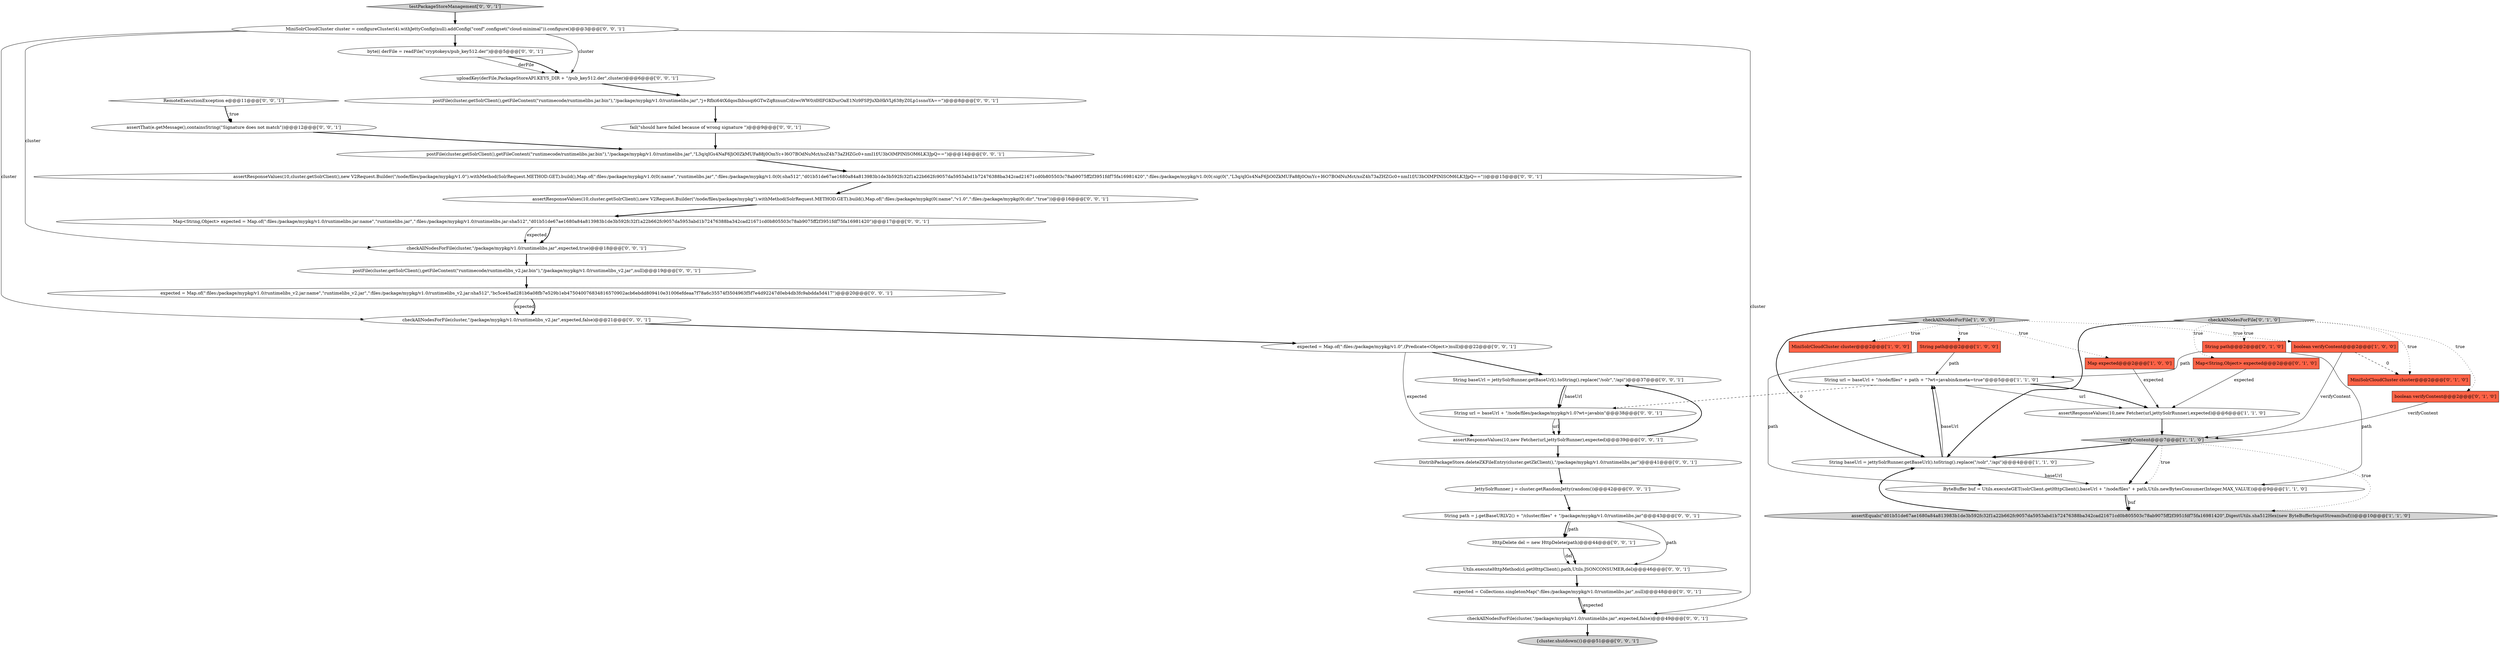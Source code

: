 digraph {
16 [style = filled, label = "JettySolrRunner j = cluster.getRandomJetty(random())@@@42@@@['0', '0', '1']", fillcolor = white, shape = ellipse image = "AAA0AAABBB3BBB"];
29 [style = filled, label = "postFile(cluster.getSolrClient(),getFileContent(\"runtimecode/runtimelibs.jar.bin\"),\"/package/mypkg/v1.0/runtimelibs.jar\",\"L3q/qIGs4NaF6JiO0ZkMUFa88j0OmYc+I6O7BOdNuMct/xoZ4h73aZHZGc0+nmI1f/U3bOlMPINlSOM6LK3JpQ==\")@@@14@@@['0', '0', '1']", fillcolor = white, shape = ellipse image = "AAA0AAABBB3BBB"];
38 [style = filled, label = "{cluster.shutdown()}@@@51@@@['0', '0', '1']", fillcolor = lightgray, shape = ellipse image = "AAA0AAABBB3BBB"];
15 [style = filled, label = "MiniSolrCloudCluster cluster@@@2@@@['0', '1', '0']", fillcolor = tomato, shape = box image = "AAA1AAABBB2BBB"];
27 [style = filled, label = "checkAllNodesForFile(cluster,\"/package/mypkg/v1.0/runtimelibs_v2.jar\",expected,false)@@@21@@@['0', '0', '1']", fillcolor = white, shape = ellipse image = "AAA0AAABBB3BBB"];
10 [style = filled, label = "String baseUrl = jettySolrRunner.getBaseUrl().toString().replace(\"/solr\",\"/api\")@@@4@@@['1', '1', '0']", fillcolor = white, shape = ellipse image = "AAA0AAABBB1BBB"];
11 [style = filled, label = "checkAllNodesForFile['0', '1', '0']", fillcolor = lightgray, shape = diamond image = "AAA0AAABBB2BBB"];
14 [style = filled, label = "String path@@@2@@@['0', '1', '0']", fillcolor = tomato, shape = box image = "AAA0AAABBB2BBB"];
12 [style = filled, label = "Map<String,Object> expected@@@2@@@['0', '1', '0']", fillcolor = tomato, shape = box image = "AAA0AAABBB2BBB"];
13 [style = filled, label = "boolean verifyContent@@@2@@@['0', '1', '0']", fillcolor = tomato, shape = box image = "AAA0AAABBB2BBB"];
9 [style = filled, label = "checkAllNodesForFile['1', '0', '0']", fillcolor = lightgray, shape = diamond image = "AAA0AAABBB1BBB"];
0 [style = filled, label = "String url = baseUrl + \"/node/files\" + path + \"?wt=javabin&meta=true\"@@@5@@@['1', '1', '0']", fillcolor = white, shape = ellipse image = "AAA0AAABBB1BBB"];
20 [style = filled, label = "postFile(cluster.getSolrClient(),getFileContent(\"runtimecode/runtimelibs_v2.jar.bin\"),\"/package/mypkg/v1.0/runtimelibs_v2.jar\",null)@@@19@@@['0', '0', '1']", fillcolor = white, shape = ellipse image = "AAA0AAABBB3BBB"];
24 [style = filled, label = "expected = Collections.singletonMap(\":files:/package/mypkg/v1.0/runtimelibs.jar\",null)@@@48@@@['0', '0', '1']", fillcolor = white, shape = ellipse image = "AAA0AAABBB3BBB"];
40 [style = filled, label = "assertResponseValues(10,cluster.getSolrClient(),new V2Request.Builder(\"/node/files/package/mypkg\").withMethod(SolrRequest.METHOD.GET).build(),Map.of(\":files:/package/mypkg(0(:name\",\"v1.0\",\":files:/package/mypkg(0(:dir\",\"true\"))@@@16@@@['0', '0', '1']", fillcolor = white, shape = ellipse image = "AAA0AAABBB3BBB"];
3 [style = filled, label = "assertEquals(\"d01b51de67ae1680a84a813983b1de3b592fc32f1a22b662fc9057da5953abd1b72476388ba342cad21671cd0b805503c78ab9075ff2f3951fdf75fa16981420\",DigestUtils.sha512Hex(new ByteBufferInputStream(buf)))@@@10@@@['1', '1', '0']", fillcolor = lightgray, shape = ellipse image = "AAA0AAABBB1BBB"];
7 [style = filled, label = "boolean verifyContent@@@2@@@['1', '0', '0']", fillcolor = tomato, shape = box image = "AAA1AAABBB1BBB"];
2 [style = filled, label = "Map expected@@@2@@@['1', '0', '0']", fillcolor = tomato, shape = box image = "AAA0AAABBB1BBB"];
34 [style = filled, label = "expected = Map.of(\":files:/package/mypkg/v1.0\",(Predicate<Object>)null)@@@22@@@['0', '0', '1']", fillcolor = white, shape = ellipse image = "AAA0AAABBB3BBB"];
6 [style = filled, label = "String path@@@2@@@['1', '0', '0']", fillcolor = tomato, shape = box image = "AAA0AAABBB1BBB"];
21 [style = filled, label = "checkAllNodesForFile(cluster,\"/package/mypkg/v1.0/runtimelibs.jar\",expected,false)@@@49@@@['0', '0', '1']", fillcolor = white, shape = ellipse image = "AAA0AAABBB3BBB"];
39 [style = filled, label = "RemoteExecutionException e@@@11@@@['0', '0', '1']", fillcolor = white, shape = diamond image = "AAA0AAABBB3BBB"];
28 [style = filled, label = "String url = baseUrl + \"/node/files/package/mypkg/v1.0?wt=javabin\"@@@38@@@['0', '0', '1']", fillcolor = white, shape = ellipse image = "AAA0AAABBB3BBB"];
23 [style = filled, label = "postFile(cluster.getSolrClient(),getFileContent(\"runtimecode/runtimelibs.jar.bin\"),\"/package/mypkg/v1.0/runtimelibs.jar\",\"j+Rflxi64tXdqosIhbusqi6GTwZq8znunC/dzwcWW0/dHlFGKDurOaE1Nz9FSPJuXbHkVLj638yZ0Lp1ssnoYA==\")@@@8@@@['0', '0', '1']", fillcolor = white, shape = ellipse image = "AAA0AAABBB3BBB"];
19 [style = filled, label = "byte(( derFile = readFile(\"cryptokeys/pub_key512.der\")@@@5@@@['0', '0', '1']", fillcolor = white, shape = ellipse image = "AAA0AAABBB3BBB"];
35 [style = filled, label = "String baseUrl = jettySolrRunner.getBaseUrl().toString().replace(\"/solr\",\"/api\")@@@37@@@['0', '0', '1']", fillcolor = white, shape = ellipse image = "AAA0AAABBB3BBB"];
33 [style = filled, label = "fail(\"should have failed because of wrong signature \")@@@9@@@['0', '0', '1']", fillcolor = white, shape = ellipse image = "AAA0AAABBB3BBB"];
5 [style = filled, label = "MiniSolrCloudCluster cluster@@@2@@@['1', '0', '0']", fillcolor = tomato, shape = box image = "AAA0AAABBB1BBB"];
30 [style = filled, label = "testPackageStoreManagement['0', '0', '1']", fillcolor = lightgray, shape = diamond image = "AAA0AAABBB3BBB"];
36 [style = filled, label = "HttpDelete del = new HttpDelete(path)@@@44@@@['0', '0', '1']", fillcolor = white, shape = ellipse image = "AAA0AAABBB3BBB"];
37 [style = filled, label = "Map<String,Object> expected = Map.of(\":files:/package/mypkg/v1.0/runtimelibs.jar:name\",\"runtimelibs.jar\",\":files:/package/mypkg/v1.0/runtimelibs.jar:sha512\",\"d01b51de67ae1680a84a813983b1de3b592fc32f1a22b662fc9057da5953abd1b72476388ba342cad21671cd0b805503c78ab9075ff2f3951fdf75fa16981420\")@@@17@@@['0', '0', '1']", fillcolor = white, shape = ellipse image = "AAA0AAABBB3BBB"];
43 [style = filled, label = "String path = j.getBaseURLV2() + \"/cluster/files\" + \"/package/mypkg/v1.0/runtimelibs.jar\"@@@43@@@['0', '0', '1']", fillcolor = white, shape = ellipse image = "AAA0AAABBB3BBB"];
26 [style = filled, label = "uploadKey(derFile,PackageStoreAPI.KEYS_DIR + \"/pub_key512.der\",cluster)@@@6@@@['0', '0', '1']", fillcolor = white, shape = ellipse image = "AAA0AAABBB3BBB"];
8 [style = filled, label = "verifyContent@@@7@@@['1', '1', '0']", fillcolor = lightgray, shape = diamond image = "AAA0AAABBB1BBB"];
22 [style = filled, label = "assertThat(e.getMessage(),containsString(\"Signature does not match\"))@@@12@@@['0', '0', '1']", fillcolor = white, shape = ellipse image = "AAA0AAABBB3BBB"];
32 [style = filled, label = "assertResponseValues(10,new Fetcher(url,jettySolrRunner),expected)@@@39@@@['0', '0', '1']", fillcolor = white, shape = ellipse image = "AAA0AAABBB3BBB"];
41 [style = filled, label = "assertResponseValues(10,cluster.getSolrClient(),new V2Request.Builder(\"/node/files/package/mypkg/v1.0\").withMethod(SolrRequest.METHOD.GET).build(),Map.of(\":files:/package/mypkg/v1.0(0(:name\",\"runtimelibs.jar\",\":files:/package/mypkg/v1.0(0(:sha512\",\"d01b51de67ae1680a84a813983b1de3b592fc32f1a22b662fc9057da5953abd1b72476388ba342cad21671cd0b805503c78ab9075ff2f3951fdf75fa16981420\",\":files:/package/mypkg/v1.0(0(:sig(0(\",\"L3q/qIGs4NaF6JiO0ZkMUFa88j0OmYc+I6O7BOdNuMct/xoZ4h73aZHZGc0+nmI1f/U3bOlMPINlSOM6LK3JpQ==\"))@@@15@@@['0', '0', '1']", fillcolor = white, shape = ellipse image = "AAA0AAABBB3BBB"];
18 [style = filled, label = "DistribPackageStore.deleteZKFileEntry(cluster.getZkClient(),\"/package/mypkg/v1.0/runtimelibs.jar\")@@@41@@@['0', '0', '1']", fillcolor = white, shape = ellipse image = "AAA0AAABBB3BBB"];
17 [style = filled, label = "Utils.executeHttpMethod(cl.getHttpClient(),path,Utils.JSONCONSUMER,del)@@@46@@@['0', '0', '1']", fillcolor = white, shape = ellipse image = "AAA0AAABBB3BBB"];
31 [style = filled, label = "checkAllNodesForFile(cluster,\"/package/mypkg/v1.0/runtimelibs.jar\",expected,true)@@@18@@@['0', '0', '1']", fillcolor = white, shape = ellipse image = "AAA0AAABBB3BBB"];
4 [style = filled, label = "ByteBuffer buf = Utils.executeGET(solrClient.getHttpClient(),baseUrl + \"/node/files\" + path,Utils.newBytesConsumer(Integer.MAX_VALUE))@@@9@@@['1', '1', '0']", fillcolor = white, shape = ellipse image = "AAA0AAABBB1BBB"];
25 [style = filled, label = "MiniSolrCloudCluster cluster = configureCluster(4).withJettyConfig(null).addConfig(\"conf\",configset(\"cloud-minimal\")).configure()@@@3@@@['0', '0', '1']", fillcolor = white, shape = ellipse image = "AAA0AAABBB3BBB"];
1 [style = filled, label = "assertResponseValues(10,new Fetcher(url,jettySolrRunner),expected)@@@6@@@['1', '1', '0']", fillcolor = white, shape = ellipse image = "AAA0AAABBB1BBB"];
42 [style = filled, label = "expected = Map.of(\":files:/package/mypkg/v1.0/runtimelibs_v2.jar:name\",\"runtimelibs_v2.jar\",\":files:/package/mypkg/v1.0/runtimelibs_v2.jar:sha512\",\"bc5ce45ad281b6a08fb7e529b1eb475040076834816570902acb6ebdd809410e31006efdeaa7f78a6c35574f3504963f5f7e4d92247d0eb4db3fc9abdda5d417\")@@@20@@@['0', '0', '1']", fillcolor = white, shape = ellipse image = "AAA0AAABBB3BBB"];
32->35 [style = bold, label=""];
7->8 [style = solid, label="verifyContent"];
8->10 [style = bold, label=""];
4->3 [style = bold, label=""];
39->22 [style = dotted, label="true"];
1->8 [style = bold, label=""];
2->1 [style = solid, label="expected"];
25->26 [style = solid, label="cluster"];
29->41 [style = bold, label=""];
28->32 [style = solid, label="url"];
11->12 [style = dotted, label="true"];
43->36 [style = bold, label=""];
11->14 [style = dotted, label="true"];
22->29 [style = bold, label=""];
37->31 [style = solid, label="expected"];
30->25 [style = bold, label=""];
19->26 [style = solid, label="derFile"];
43->17 [style = solid, label="path"];
11->13 [style = dotted, label="true"];
6->4 [style = solid, label="path"];
9->10 [style = bold, label=""];
9->6 [style = dotted, label="true"];
0->28 [style = dashed, label="0"];
42->27 [style = solid, label="expected"];
8->4 [style = dotted, label="true"];
8->3 [style = dotted, label="true"];
35->28 [style = solid, label="baseUrl"];
13->8 [style = solid, label="verifyContent"];
10->0 [style = solid, label="baseUrl"];
34->32 [style = solid, label="expected"];
33->29 [style = bold, label=""];
14->0 [style = solid, label="path"];
39->22 [style = bold, label=""];
35->28 [style = bold, label=""];
28->32 [style = bold, label=""];
3->10 [style = bold, label=""];
4->3 [style = solid, label="buf"];
21->38 [style = bold, label=""];
9->5 [style = dotted, label="true"];
17->24 [style = bold, label=""];
23->33 [style = bold, label=""];
27->34 [style = bold, label=""];
25->31 [style = solid, label="cluster"];
41->40 [style = bold, label=""];
37->31 [style = bold, label=""];
24->21 [style = bold, label=""];
11->10 [style = bold, label=""];
10->4 [style = solid, label="baseUrl"];
14->4 [style = solid, label="path"];
0->1 [style = bold, label=""];
19->26 [style = bold, label=""];
10->0 [style = bold, label=""];
26->23 [style = bold, label=""];
9->2 [style = dotted, label="true"];
25->19 [style = bold, label=""];
24->21 [style = solid, label="expected"];
16->43 [style = bold, label=""];
43->36 [style = solid, label="path"];
20->42 [style = bold, label=""];
7->15 [style = dashed, label="0"];
25->21 [style = solid, label="cluster"];
42->27 [style = bold, label=""];
36->17 [style = solid, label="del"];
34->35 [style = bold, label=""];
8->4 [style = bold, label=""];
12->1 [style = solid, label="expected"];
31->20 [style = bold, label=""];
0->1 [style = solid, label="url"];
32->18 [style = bold, label=""];
36->17 [style = bold, label=""];
9->7 [style = dotted, label="true"];
6->0 [style = solid, label="path"];
11->15 [style = dotted, label="true"];
40->37 [style = bold, label=""];
25->27 [style = solid, label="cluster"];
18->16 [style = bold, label=""];
}

